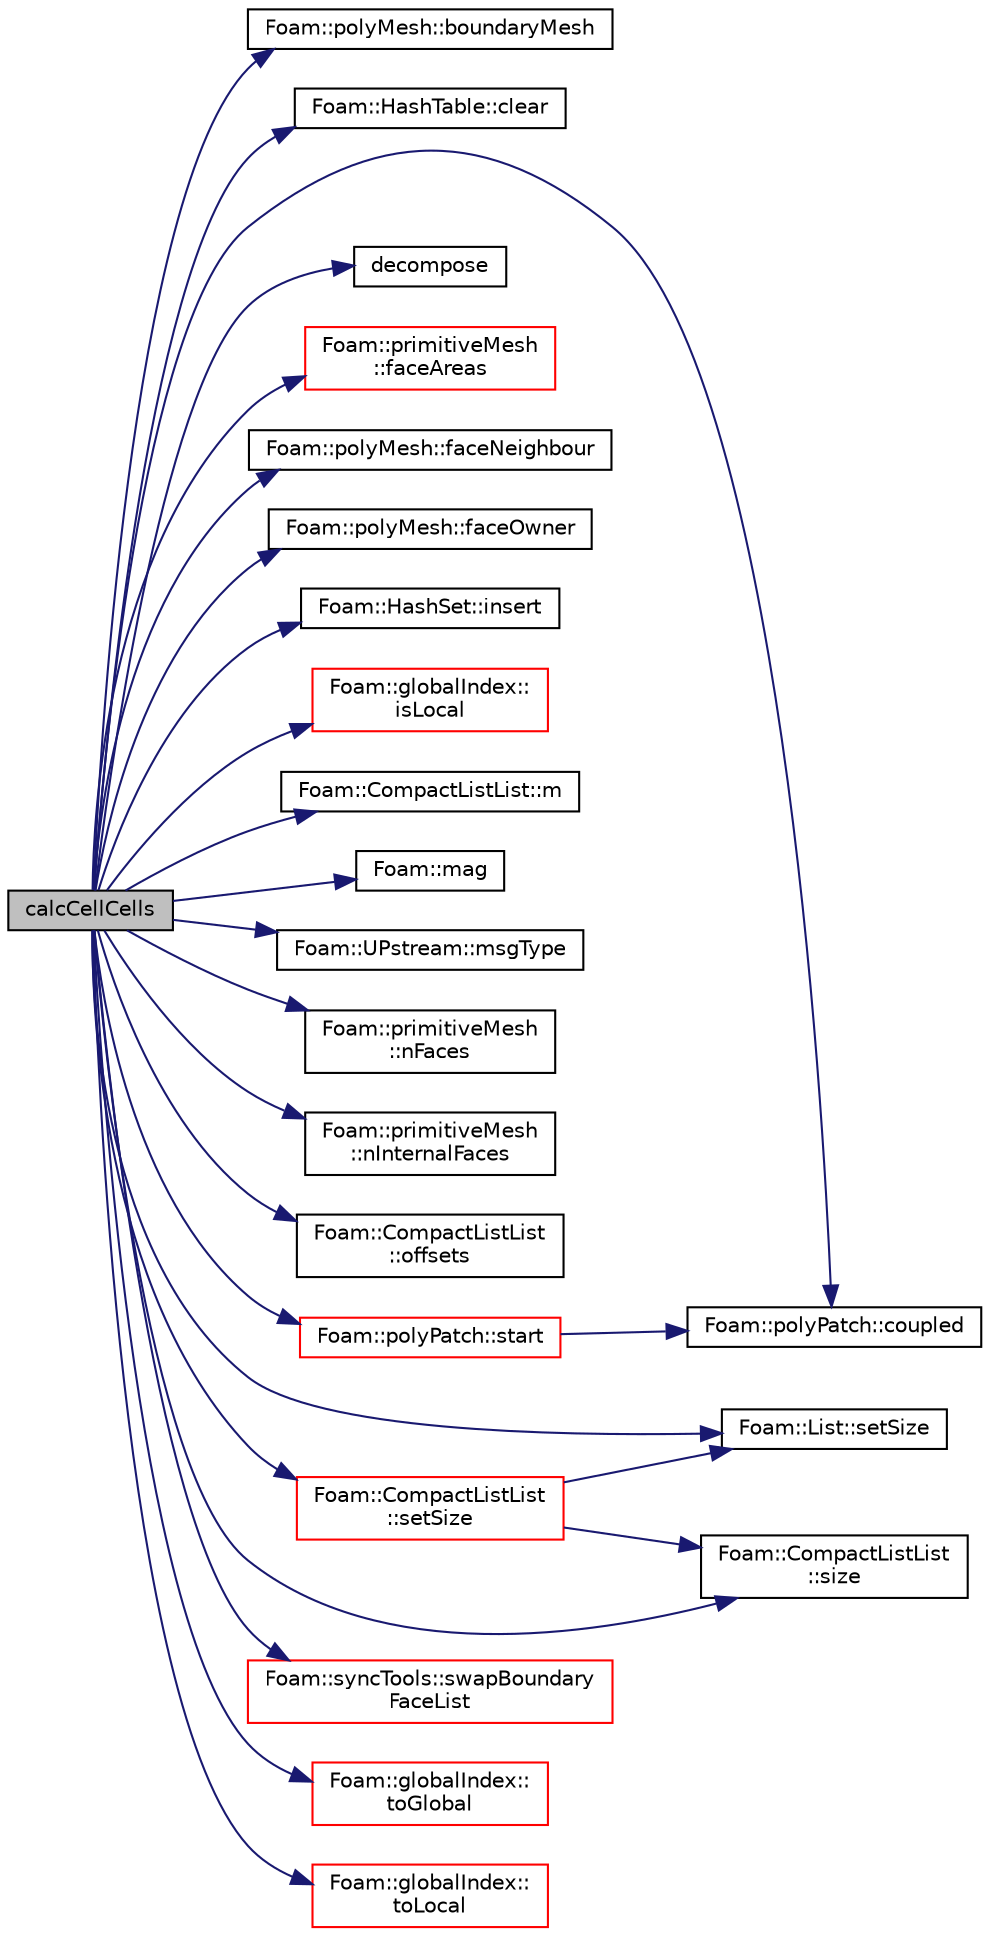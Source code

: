 digraph "calcCellCells"
{
  bgcolor="transparent";
  edge [fontname="Helvetica",fontsize="10",labelfontname="Helvetica",labelfontsize="10"];
  node [fontname="Helvetica",fontsize="10",shape=record];
  rankdir="LR";
  Node1839 [label="calcCellCells",height=0.2,width=0.4,color="black", fillcolor="grey75", style="filled", fontcolor="black"];
  Node1839 -> Node1840 [color="midnightblue",fontsize="10",style="solid",fontname="Helvetica"];
  Node1840 [label="Foam::polyMesh::boundaryMesh",height=0.2,width=0.4,color="black",URL="$a28565.html#a9f2b68c134340291eda6197f47f25484",tooltip="Return boundary mesh. "];
  Node1839 -> Node1841 [color="midnightblue",fontsize="10",style="solid",fontname="Helvetica"];
  Node1841 [label="Foam::HashTable::clear",height=0.2,width=0.4,color="black",URL="$a26841.html#ac8bb3912a3ce86b15842e79d0b421204",tooltip="Clear all entries from table. "];
  Node1839 -> Node1842 [color="midnightblue",fontsize="10",style="solid",fontname="Helvetica"];
  Node1842 [label="Foam::polyPatch::coupled",height=0.2,width=0.4,color="black",URL="$a28633.html#a39c01db0e66d00fe0621a0c7e5fc4ead",tooltip="Return true if this patch is geometrically coupled (i.e. faces and. "];
  Node1839 -> Node1843 [color="midnightblue",fontsize="10",style="solid",fontname="Helvetica"];
  Node1843 [label="decompose",height=0.2,width=0.4,color="black",URL="$a29949.html#a30ea1ec9f9f9f89663dc353e14df5260",tooltip="Return for every coordinate the wanted processor number. "];
  Node1839 -> Node1844 [color="midnightblue",fontsize="10",style="solid",fontname="Helvetica"];
  Node1844 [label="Foam::primitiveMesh\l::faceAreas",height=0.2,width=0.4,color="red",URL="$a28685.html#adefd042a02b5fa7ab8ab95063a631420"];
  Node1839 -> Node1900 [color="midnightblue",fontsize="10",style="solid",fontname="Helvetica"];
  Node1900 [label="Foam::polyMesh::faceNeighbour",height=0.2,width=0.4,color="black",URL="$a28565.html#a9fb57b52c700ed61f09ada65412d13e3",tooltip="Return face neighbour. "];
  Node1839 -> Node1901 [color="midnightblue",fontsize="10",style="solid",fontname="Helvetica"];
  Node1901 [label="Foam::polyMesh::faceOwner",height=0.2,width=0.4,color="black",URL="$a28565.html#a57752b49bfee23ca1944c3fb0493974f",tooltip="Return face owner. "];
  Node1839 -> Node1902 [color="midnightblue",fontsize="10",style="solid",fontname="Helvetica"];
  Node1902 [label="Foam::HashSet::insert",height=0.2,width=0.4,color="black",URL="$a26829.html#a49f0753d9652681fc3a81f59951a0ad7",tooltip="Insert a new entry. "];
  Node1839 -> Node1903 [color="midnightblue",fontsize="10",style="solid",fontname="Helvetica"];
  Node1903 [label="Foam::globalIndex::\lisLocal",height=0.2,width=0.4,color="red",URL="$a28481.html#aff6dbd43e99cc9667fe841c1d67046b2",tooltip="Is on local processor. "];
  Node1839 -> Node1905 [color="midnightblue",fontsize="10",style="solid",fontname="Helvetica"];
  Node1905 [label="Foam::CompactListList::m",height=0.2,width=0.4,color="black",URL="$a22445.html#a410dd9d06baf2ce8f9cff0a1331fbde0",tooltip="Return the packed matrix of data. "];
  Node1839 -> Node1898 [color="midnightblue",fontsize="10",style="solid",fontname="Helvetica"];
  Node1898 [label="Foam::mag",height=0.2,width=0.4,color="black",URL="$a21851.html#a929da2a3fdcf3dacbbe0487d3a330dae"];
  Node1839 -> Node1906 [color="midnightblue",fontsize="10",style="solid",fontname="Helvetica"];
  Node1906 [label="Foam::UPstream::msgType",height=0.2,width=0.4,color="black",URL="$a27377.html#ae5b8fe6652f6320aa6c7f5c44b6f01b7",tooltip="Message tag of standard messages. "];
  Node1839 -> Node1891 [color="midnightblue",fontsize="10",style="solid",fontname="Helvetica"];
  Node1891 [label="Foam::primitiveMesh\l::nFaces",height=0.2,width=0.4,color="black",URL="$a28685.html#abe602c985a3c9ffa67176e969e77ca6f"];
  Node1839 -> Node1907 [color="midnightblue",fontsize="10",style="solid",fontname="Helvetica"];
  Node1907 [label="Foam::primitiveMesh\l::nInternalFaces",height=0.2,width=0.4,color="black",URL="$a28685.html#aa6c7965af1f30d16d9125deb981cbdb0"];
  Node1839 -> Node1908 [color="midnightblue",fontsize="10",style="solid",fontname="Helvetica"];
  Node1908 [label="Foam::CompactListList\l::offsets",height=0.2,width=0.4,color="black",URL="$a22445.html#acd9f4cd7dadc2ec3fec5c41a68ce3cc5",tooltip="Return the offset table (= size()+1) "];
  Node1839 -> Node1909 [color="midnightblue",fontsize="10",style="solid",fontname="Helvetica"];
  Node1909 [label="Foam::CompactListList\l::setSize",height=0.2,width=0.4,color="red",URL="$a22445.html#af3583086fd372b92d02566648e367596",tooltip="Reset size of CompactListList. "];
  Node1909 -> Node1914 [color="midnightblue",fontsize="10",style="solid",fontname="Helvetica"];
  Node1914 [label="Foam::List::setSize",height=0.2,width=0.4,color="black",URL="$a26833.html#aedb985ffeaf1bdbfeccc2a8730405703",tooltip="Reset size of List. "];
  Node1909 -> Node1915 [color="midnightblue",fontsize="10",style="solid",fontname="Helvetica"];
  Node1915 [label="Foam::CompactListList\l::size",height=0.2,width=0.4,color="black",URL="$a22445.html#a47b3bf30da1eb3ab8076b5fbe00e0494",tooltip="Return the primary size, i.e. the number of rows. "];
  Node1839 -> Node1914 [color="midnightblue",fontsize="10",style="solid",fontname="Helvetica"];
  Node1839 -> Node1915 [color="midnightblue",fontsize="10",style="solid",fontname="Helvetica"];
  Node1839 -> Node1916 [color="midnightblue",fontsize="10",style="solid",fontname="Helvetica"];
  Node1916 [label="Foam::polyPatch::start",height=0.2,width=0.4,color="red",URL="$a28633.html#a6bfd3e3abb11e98bdb4b98671cec1234",tooltip="Return start label of this patch in the polyMesh face list. "];
  Node1916 -> Node1842 [color="midnightblue",fontsize="10",style="solid",fontname="Helvetica"];
  Node1839 -> Node1923 [color="midnightblue",fontsize="10",style="solid",fontname="Helvetica"];
  Node1923 [label="Foam::syncTools::swapBoundary\lFaceList",height=0.2,width=0.4,color="red",URL="$a28657.html#a30e4f2ce2c2399c35f5d674bdb7c07fd",tooltip="Swap coupled boundary face values. "];
  Node1839 -> Node2224 [color="midnightblue",fontsize="10",style="solid",fontname="Helvetica"];
  Node2224 [label="Foam::globalIndex::\ltoGlobal",height=0.2,width=0.4,color="red",URL="$a28481.html#a6e3eb58016c27d6ea3dddea039e43ed5",tooltip="From local to global. "];
  Node1839 -> Node2225 [color="midnightblue",fontsize="10",style="solid",fontname="Helvetica"];
  Node2225 [label="Foam::globalIndex::\ltoLocal",height=0.2,width=0.4,color="red",URL="$a28481.html#adb55002664ead0ff139348c2cabc9a6e",tooltip="From global to local on current processor. "];
}
